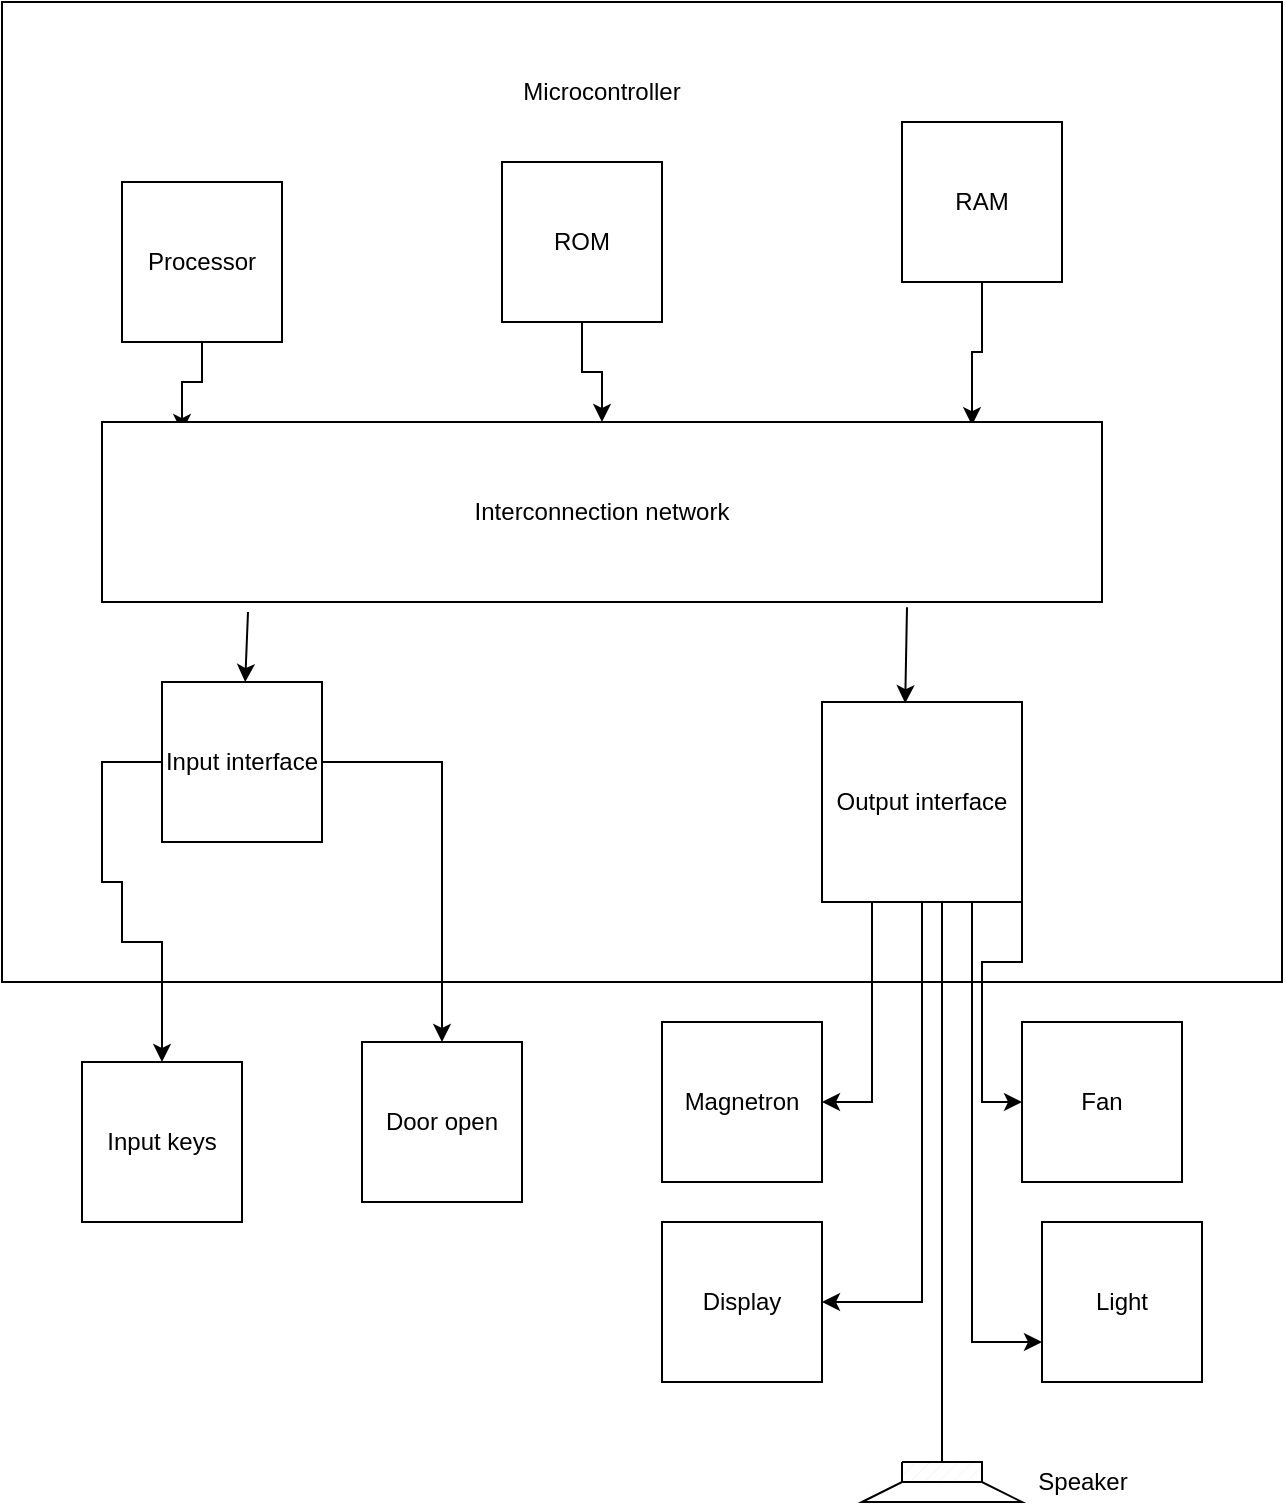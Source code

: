 <mxfile version="16.6.1" type="device"><diagram id="EX8HZMHi8_7R676zSdBU" name="Page-1"><mxGraphModel dx="1038" dy="1679" grid="1" gridSize="10" guides="1" tooltips="1" connect="1" arrows="1" fold="1" page="1" pageScale="1" pageWidth="850" pageHeight="1100" math="0" shadow="0"><root><mxCell id="0"/><mxCell id="1" parent="0"/><mxCell id="oiqC0RT5oLF7nq_xfP6J-18" value="" style="rounded=0;whiteSpace=wrap;html=1;" vertex="1" parent="1"><mxGeometry x="80" y="-90" width="640" height="490" as="geometry"/></mxCell><mxCell id="_V4G3PSaQGIlQdye1PSL-27" style="edgeStyle=orthogonalEdgeStyle;rounded=0;orthogonalLoop=1;jettySize=auto;html=1;exitX=0.5;exitY=1;exitDx=0;exitDy=0;entryX=0.08;entryY=0.056;entryDx=0;entryDy=0;entryPerimeter=0;" parent="1" source="_V4G3PSaQGIlQdye1PSL-1" target="_V4G3PSaQGIlQdye1PSL-4" edge="1"><mxGeometry relative="1" as="geometry"/></mxCell><mxCell id="_V4G3PSaQGIlQdye1PSL-1" value="Processor" style="whiteSpace=wrap;html=1;aspect=fixed;" parent="1" vertex="1"><mxGeometry x="140" width="80" height="80" as="geometry"/></mxCell><mxCell id="_V4G3PSaQGIlQdye1PSL-28" style="edgeStyle=orthogonalEdgeStyle;rounded=0;orthogonalLoop=1;jettySize=auto;html=1;exitX=0.5;exitY=1;exitDx=0;exitDy=0;" parent="1" source="_V4G3PSaQGIlQdye1PSL-2" target="_V4G3PSaQGIlQdye1PSL-4" edge="1"><mxGeometry relative="1" as="geometry"/></mxCell><mxCell id="_V4G3PSaQGIlQdye1PSL-2" value="ROM" style="whiteSpace=wrap;html=1;aspect=fixed;" parent="1" vertex="1"><mxGeometry x="330" y="-10" width="80" height="80" as="geometry"/></mxCell><mxCell id="_V4G3PSaQGIlQdye1PSL-29" style="edgeStyle=orthogonalEdgeStyle;rounded=0;orthogonalLoop=1;jettySize=auto;html=1;exitX=0.5;exitY=1;exitDx=0;exitDy=0;entryX=0.87;entryY=0.018;entryDx=0;entryDy=0;entryPerimeter=0;" parent="1" source="_V4G3PSaQGIlQdye1PSL-3" target="_V4G3PSaQGIlQdye1PSL-4" edge="1"><mxGeometry relative="1" as="geometry"/></mxCell><mxCell id="_V4G3PSaQGIlQdye1PSL-3" value="RAM" style="whiteSpace=wrap;html=1;aspect=fixed;" parent="1" vertex="1"><mxGeometry x="530" y="-30" width="80" height="80" as="geometry"/></mxCell><mxCell id="_V4G3PSaQGIlQdye1PSL-4" value="Interconnection network" style="rounded=0;whiteSpace=wrap;html=1;" parent="1" vertex="1"><mxGeometry x="130" y="120" width="500" height="90" as="geometry"/></mxCell><mxCell id="oiqC0RT5oLF7nq_xfP6J-30" value="" style="edgeStyle=orthogonalEdgeStyle;rounded=0;orthogonalLoop=1;jettySize=auto;html=1;" edge="1" parent="1" source="_V4G3PSaQGIlQdye1PSL-5" target="_V4G3PSaQGIlQdye1PSL-8"><mxGeometry relative="1" as="geometry"/></mxCell><mxCell id="oiqC0RT5oLF7nq_xfP6J-32" value="" style="edgeStyle=orthogonalEdgeStyle;rounded=0;orthogonalLoop=1;jettySize=auto;html=1;entryX=0.5;entryY=0;entryDx=0;entryDy=0;" edge="1" parent="1" source="_V4G3PSaQGIlQdye1PSL-5" target="_V4G3PSaQGIlQdye1PSL-7"><mxGeometry relative="1" as="geometry"><Array as="points"><mxPoint x="130" y="290"/><mxPoint x="130" y="350"/><mxPoint x="140" y="350"/><mxPoint x="140" y="380"/><mxPoint x="160" y="380"/></Array></mxGeometry></mxCell><mxCell id="_V4G3PSaQGIlQdye1PSL-5" value="Input interface" style="whiteSpace=wrap;html=1;aspect=fixed;" parent="1" vertex="1"><mxGeometry x="160" y="250" width="80" height="80" as="geometry"/></mxCell><mxCell id="_V4G3PSaQGIlQdye1PSL-7" value="Input keys" style="whiteSpace=wrap;html=1;aspect=fixed;" parent="1" vertex="1"><mxGeometry x="120" y="440" width="80" height="80" as="geometry"/></mxCell><mxCell id="_V4G3PSaQGIlQdye1PSL-8" value="Door open" style="whiteSpace=wrap;html=1;aspect=fixed;" parent="1" vertex="1"><mxGeometry x="260" y="430" width="80" height="80" as="geometry"/></mxCell><mxCell id="_V4G3PSaQGIlQdye1PSL-9" value="Magnetron" style="whiteSpace=wrap;html=1;aspect=fixed;" parent="1" vertex="1"><mxGeometry x="410" y="420" width="80" height="80" as="geometry"/></mxCell><mxCell id="_V4G3PSaQGIlQdye1PSL-10" value="Fan" style="whiteSpace=wrap;html=1;aspect=fixed;" parent="1" vertex="1"><mxGeometry x="590" y="420" width="80" height="80" as="geometry"/></mxCell><mxCell id="_V4G3PSaQGIlQdye1PSL-11" value="Display" style="whiteSpace=wrap;html=1;aspect=fixed;" parent="1" vertex="1"><mxGeometry x="410" y="520" width="80" height="80" as="geometry"/></mxCell><mxCell id="_V4G3PSaQGIlQdye1PSL-12" value="Light" style="whiteSpace=wrap;html=1;aspect=fixed;" parent="1" vertex="1"><mxGeometry x="600" y="520" width="80" height="80" as="geometry"/></mxCell><mxCell id="_V4G3PSaQGIlQdye1PSL-13" value="" style="verticalLabelPosition=bottom;verticalAlign=top;html=1;shape=mxgraph.basic.patternFillRect;fillStyle=diag;step=5;fillStrokeWidth=0.2;fillStrokeColor=#dddddd;" parent="1" vertex="1"><mxGeometry x="530" y="640" width="40" height="10" as="geometry"/></mxCell><mxCell id="_V4G3PSaQGIlQdye1PSL-15" value="" style="shape=trapezoid;perimeter=trapezoidPerimeter;whiteSpace=wrap;html=1;fixedSize=1;" parent="1" vertex="1"><mxGeometry x="510" y="650" width="80" height="10" as="geometry"/></mxCell><mxCell id="_V4G3PSaQGIlQdye1PSL-16" value="Speaker" style="text;html=1;align=center;verticalAlign=middle;resizable=0;points=[];autosize=1;strokeColor=none;fillColor=none;" parent="1" vertex="1"><mxGeometry x="590" y="640" width="60" height="20" as="geometry"/></mxCell><mxCell id="oiqC0RT5oLF7nq_xfP6J-1" style="edgeStyle=orthogonalEdgeStyle;rounded=0;orthogonalLoop=1;jettySize=auto;html=1;exitX=0.5;exitY=1;exitDx=0;exitDy=0;entryX=1;entryY=0.5;entryDx=0;entryDy=0;" edge="1" parent="1" source="_V4G3PSaQGIlQdye1PSL-22" target="_V4G3PSaQGIlQdye1PSL-11"><mxGeometry relative="1" as="geometry"/></mxCell><mxCell id="oiqC0RT5oLF7nq_xfP6J-2" style="edgeStyle=orthogonalEdgeStyle;rounded=0;orthogonalLoop=1;jettySize=auto;html=1;exitX=0.75;exitY=1;exitDx=0;exitDy=0;entryX=0;entryY=0.75;entryDx=0;entryDy=0;" edge="1" parent="1" source="_V4G3PSaQGIlQdye1PSL-22" target="_V4G3PSaQGIlQdye1PSL-12"><mxGeometry relative="1" as="geometry"/></mxCell><mxCell id="oiqC0RT5oLF7nq_xfP6J-3" style="edgeStyle=orthogonalEdgeStyle;rounded=0;orthogonalLoop=1;jettySize=auto;html=1;exitX=0.25;exitY=1;exitDx=0;exitDy=0;entryX=1;entryY=0.5;entryDx=0;entryDy=0;" edge="1" parent="1" source="_V4G3PSaQGIlQdye1PSL-22" target="_V4G3PSaQGIlQdye1PSL-9"><mxGeometry relative="1" as="geometry"/></mxCell><mxCell id="oiqC0RT5oLF7nq_xfP6J-15" style="edgeStyle=orthogonalEdgeStyle;rounded=0;orthogonalLoop=1;jettySize=auto;html=1;exitX=1;exitY=1;exitDx=0;exitDy=0;entryX=0;entryY=0.5;entryDx=0;entryDy=0;" edge="1" parent="1" source="_V4G3PSaQGIlQdye1PSL-22" target="_V4G3PSaQGIlQdye1PSL-10"><mxGeometry relative="1" as="geometry"/></mxCell><mxCell id="_V4G3PSaQGIlQdye1PSL-22" value="Output interface" style="whiteSpace=wrap;html=1;aspect=fixed;" parent="1" vertex="1"><mxGeometry x="490" y="260" width="100" height="100" as="geometry"/></mxCell><mxCell id="oiqC0RT5oLF7nq_xfP6J-12" value="" style="endArrow=classic;html=1;rounded=0;exitX=0.146;exitY=1.056;exitDx=0;exitDy=0;exitPerimeter=0;" edge="1" parent="1" source="_V4G3PSaQGIlQdye1PSL-4" target="_V4G3PSaQGIlQdye1PSL-5"><mxGeometry width="50" height="50" relative="1" as="geometry"><mxPoint x="220" y="220" as="sourcePoint"/><mxPoint x="170" y="270" as="targetPoint"/></mxGeometry></mxCell><mxCell id="oiqC0RT5oLF7nq_xfP6J-19" value="Microcontroller" style="text;html=1;strokeColor=none;fillColor=none;align=center;verticalAlign=middle;whiteSpace=wrap;rounded=0;" vertex="1" parent="1"><mxGeometry x="350" y="-60" width="60" height="30" as="geometry"/></mxCell><mxCell id="oiqC0RT5oLF7nq_xfP6J-22" value="" style="endArrow=none;html=1;rounded=0;entryX=0.6;entryY=1;entryDx=0;entryDy=0;entryPerimeter=0;exitX=0.5;exitY=0;exitDx=0;exitDy=0;exitPerimeter=0;" edge="1" parent="1" source="_V4G3PSaQGIlQdye1PSL-13" target="_V4G3PSaQGIlQdye1PSL-22"><mxGeometry width="50" height="50" relative="1" as="geometry"><mxPoint x="400" y="370" as="sourcePoint"/><mxPoint x="450" y="320" as="targetPoint"/></mxGeometry></mxCell><mxCell id="oiqC0RT5oLF7nq_xfP6J-25" value="" style="endArrow=classic;html=1;rounded=0;exitX=0.805;exitY=1.029;exitDx=0;exitDy=0;entryX=0.416;entryY=0.006;entryDx=0;entryDy=0;entryPerimeter=0;exitPerimeter=0;" edge="1" parent="1" source="_V4G3PSaQGIlQdye1PSL-4" target="_V4G3PSaQGIlQdye1PSL-22"><mxGeometry width="50" height="50" relative="1" as="geometry"><mxPoint x="430" y="420" as="sourcePoint"/><mxPoint x="480" y="370" as="targetPoint"/><Array as="points"/></mxGeometry></mxCell></root></mxGraphModel></diagram></mxfile>